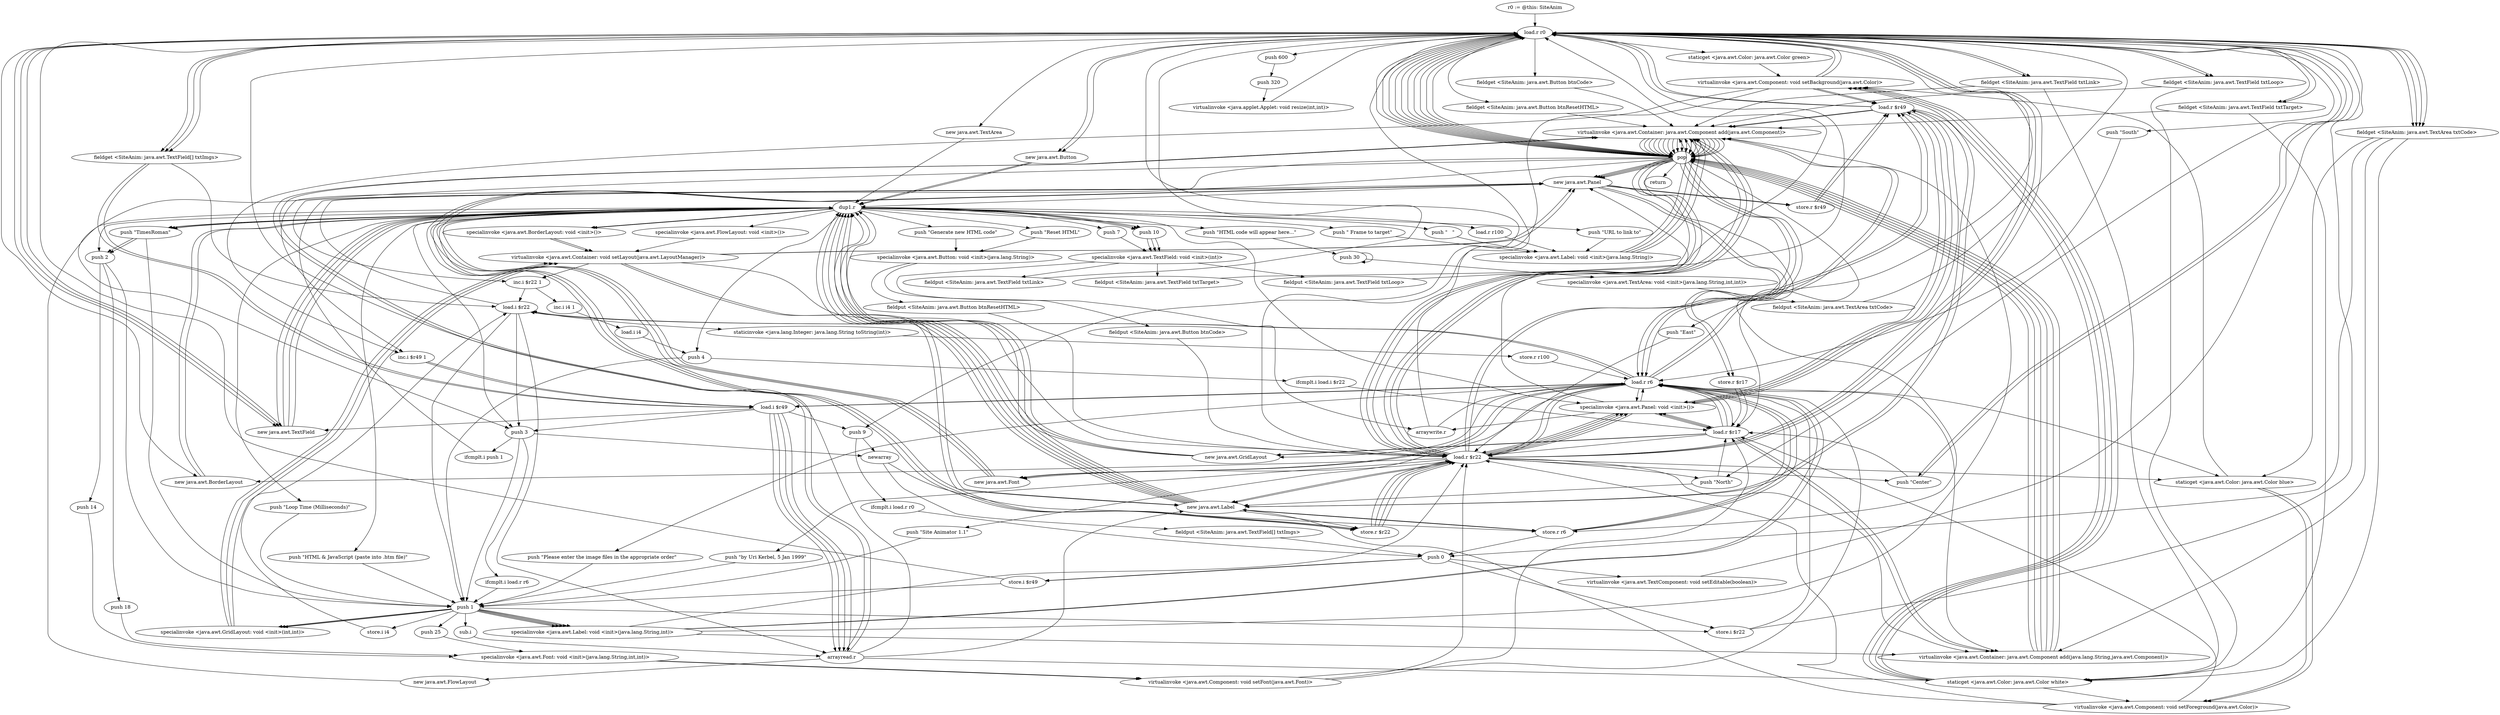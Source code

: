 digraph "" {
    "r0 := @this: SiteAnim"
    "load.r r0"
    "r0 := @this: SiteAnim"->"load.r r0";
    "push 600"
    "load.r r0"->"push 600";
    "push 320"
    "push 600"->"push 320";
    "virtualinvoke <java.applet.Applet: void resize(int,int)>"
    "push 320"->"virtualinvoke <java.applet.Applet: void resize(int,int)>";
    "virtualinvoke <java.applet.Applet: void resize(int,int)>"->"load.r r0";
    "staticget <java.awt.Color: java.awt.Color green>"
    "load.r r0"->"staticget <java.awt.Color: java.awt.Color green>";
    "virtualinvoke <java.awt.Component: void setBackground(java.awt.Color)>"
    "staticget <java.awt.Color: java.awt.Color green>"->"virtualinvoke <java.awt.Component: void setBackground(java.awt.Color)>";
    "virtualinvoke <java.awt.Component: void setBackground(java.awt.Color)>"->"load.r r0";
    "new java.awt.BorderLayout"
    "load.r r0"->"new java.awt.BorderLayout";
    "dup1.r"
    "new java.awt.BorderLayout"->"dup1.r";
    "specialinvoke <java.awt.BorderLayout: void <init>()>"
    "dup1.r"->"specialinvoke <java.awt.BorderLayout: void <init>()>";
    "virtualinvoke <java.awt.Container: void setLayout(java.awt.LayoutManager)>"
    "specialinvoke <java.awt.BorderLayout: void <init>()>"->"virtualinvoke <java.awt.Container: void setLayout(java.awt.LayoutManager)>";
    "new java.awt.Panel"
    "virtualinvoke <java.awt.Container: void setLayout(java.awt.LayoutManager)>"->"new java.awt.Panel";
    "store.r $r17"
    "new java.awt.Panel"->"store.r $r17";
    "load.r $r17"
    "store.r $r17"->"load.r $r17";
    "specialinvoke <java.awt.Panel: void <init>()>"
    "load.r $r17"->"specialinvoke <java.awt.Panel: void <init>()>";
    "specialinvoke <java.awt.Panel: void <init>()>"->"load.r $r17";
    "new java.awt.GridLayout"
    "load.r $r17"->"new java.awt.GridLayout";
    "new java.awt.GridLayout"->"dup1.r";
    "push 2"
    "dup1.r"->"push 2";
    "push 1"
    "push 2"->"push 1";
    "specialinvoke <java.awt.GridLayout: void <init>(int,int)>"
    "push 1"->"specialinvoke <java.awt.GridLayout: void <init>(int,int)>";
    "specialinvoke <java.awt.GridLayout: void <init>(int,int)>"->"virtualinvoke <java.awt.Container: void setLayout(java.awt.LayoutManager)>";
    "new java.awt.Label"
    "virtualinvoke <java.awt.Container: void setLayout(java.awt.LayoutManager)>"->"new java.awt.Label";
    "store.r r6"
    "new java.awt.Label"->"store.r r6";
    "load.r r6"
    "store.r r6"->"load.r r6";
    "push \"Site Animator 1.1\""
    "load.r r6"->"push \"Site Animator 1.1\"";
    "push \"Site Animator 1.1\""->"push 1";
    "specialinvoke <java.awt.Label: void <init>(java.lang.String,int)>"
    "push 1"->"specialinvoke <java.awt.Label: void <init>(java.lang.String,int)>";
    "specialinvoke <java.awt.Label: void <init>(java.lang.String,int)>"->"load.r r6";
    "new java.awt.Font"
    "load.r r6"->"new java.awt.Font";
    "new java.awt.Font"->"dup1.r";
    "push \"TimesRoman\""
    "dup1.r"->"push \"TimesRoman\"";
    "push \"TimesRoman\""->"push 1";
    "push 25"
    "push 1"->"push 25";
    "specialinvoke <java.awt.Font: void <init>(java.lang.String,int,int)>"
    "push 25"->"specialinvoke <java.awt.Font: void <init>(java.lang.String,int,int)>";
    "virtualinvoke <java.awt.Component: void setFont(java.awt.Font)>"
    "specialinvoke <java.awt.Font: void <init>(java.lang.String,int,int)>"->"virtualinvoke <java.awt.Component: void setFont(java.awt.Font)>";
    "virtualinvoke <java.awt.Component: void setFont(java.awt.Font)>"->"load.r r6";
    "staticget <java.awt.Color: java.awt.Color blue>"
    "load.r r6"->"staticget <java.awt.Color: java.awt.Color blue>";
    "virtualinvoke <java.awt.Component: void setForeground(java.awt.Color)>"
    "staticget <java.awt.Color: java.awt.Color blue>"->"virtualinvoke <java.awt.Component: void setForeground(java.awt.Color)>";
    "virtualinvoke <java.awt.Component: void setForeground(java.awt.Color)>"->"new java.awt.Label";
    "store.r $r22"
    "new java.awt.Label"->"store.r $r22";
    "load.r $r22"
    "store.r $r22"->"load.r $r22";
    "push \"by Uri Kerbel, 5 Jan 1999\""
    "load.r $r22"->"push \"by Uri Kerbel, 5 Jan 1999\"";
    "push \"by Uri Kerbel, 5 Jan 1999\""->"push 1";
    "push 1"->"specialinvoke <java.awt.Label: void <init>(java.lang.String,int)>";
    "specialinvoke <java.awt.Label: void <init>(java.lang.String,int)>"->"load.r $r22";
    "load.r $r22"->"new java.awt.Font";
    "new java.awt.Font"->"dup1.r";
    "dup1.r"->"push \"TimesRoman\"";
    "push \"TimesRoman\""->"push 2";
    "push 18"
    "push 2"->"push 18";
    "push 18"->"specialinvoke <java.awt.Font: void <init>(java.lang.String,int,int)>";
    "specialinvoke <java.awt.Font: void <init>(java.lang.String,int,int)>"->"virtualinvoke <java.awt.Component: void setFont(java.awt.Font)>";
    "virtualinvoke <java.awt.Component: void setFont(java.awt.Font)>"->"load.r $r22";
    "load.r $r22"->"staticget <java.awt.Color: java.awt.Color blue>";
    "staticget <java.awt.Color: java.awt.Color blue>"->"virtualinvoke <java.awt.Component: void setForeground(java.awt.Color)>";
    "virtualinvoke <java.awt.Component: void setForeground(java.awt.Color)>"->"load.r $r17";
    "load.r $r17"->"load.r r6";
    "virtualinvoke <java.awt.Container: java.awt.Component add(java.awt.Component)>"
    "load.r r6"->"virtualinvoke <java.awt.Container: java.awt.Component add(java.awt.Component)>";
    "pop"
    "virtualinvoke <java.awt.Container: java.awt.Component add(java.awt.Component)>"->"pop";
    "pop"->"load.r $r17";
    "load.r $r17"->"load.r $r22";
    "load.r $r22"->"virtualinvoke <java.awt.Container: java.awt.Component add(java.awt.Component)>";
    "virtualinvoke <java.awt.Container: java.awt.Component add(java.awt.Component)>"->"pop";
    "pop"->"load.r r0";
    "push \"North\""
    "load.r r0"->"push \"North\"";
    "push \"North\""->"load.r $r17";
    "virtualinvoke <java.awt.Container: java.awt.Component add(java.lang.String,java.awt.Component)>"
    "load.r $r17"->"virtualinvoke <java.awt.Container: java.awt.Component add(java.lang.String,java.awt.Component)>";
    "virtualinvoke <java.awt.Container: java.awt.Component add(java.lang.String,java.awt.Component)>"->"pop";
    "pop"->"new java.awt.Panel";
    "new java.awt.Panel"->"store.r $r17";
    "store.r $r17"->"load.r $r17";
    "load.r $r17"->"specialinvoke <java.awt.Panel: void <init>()>";
    "specialinvoke <java.awt.Panel: void <init>()>"->"load.r $r17";
    "load.r $r17"->"new java.awt.GridLayout";
    "new java.awt.GridLayout"->"dup1.r";
    "push 4"
    "dup1.r"->"push 4";
    "push 4"->"push 1";
    "push 1"->"specialinvoke <java.awt.GridLayout: void <init>(int,int)>";
    "specialinvoke <java.awt.GridLayout: void <init>(int,int)>"->"virtualinvoke <java.awt.Container: void setLayout(java.awt.LayoutManager)>";
    "virtualinvoke <java.awt.Container: void setLayout(java.awt.LayoutManager)>"->"new java.awt.Label";
    "new java.awt.Label"->"store.r r6";
    "store.r r6"->"load.r r6";
    "push \"Please enter the image files in the appropriate order\""
    "load.r r6"->"push \"Please enter the image files in the appropriate order\"";
    "push \"Please enter the image files in the appropriate order\""->"push 1";
    "push 1"->"specialinvoke <java.awt.Label: void <init>(java.lang.String,int)>";
    "specialinvoke <java.awt.Label: void <init>(java.lang.String,int)>"->"load.r r6";
    "load.r r6"->"new java.awt.Font";
    "new java.awt.Font"->"dup1.r";
    "dup1.r"->"push \"TimesRoman\"";
    "push \"TimesRoman\""->"push 2";
    "push 14"
    "push 2"->"push 14";
    "push 14"->"specialinvoke <java.awt.Font: void <init>(java.lang.String,int,int)>";
    "specialinvoke <java.awt.Font: void <init>(java.lang.String,int,int)>"->"virtualinvoke <java.awt.Component: void setFont(java.awt.Font)>";
    "virtualinvoke <java.awt.Component: void setFont(java.awt.Font)>"->"load.r $r17";
    "load.r $r17"->"load.r r6";
    "load.r r6"->"virtualinvoke <java.awt.Container: java.awt.Component add(java.awt.Component)>";
    "virtualinvoke <java.awt.Container: java.awt.Component add(java.awt.Component)>"->"pop";
    "push 3"
    "pop"->"push 3";
    "newarray"
    "push 3"->"newarray";
    "newarray"->"store.r r6";
    "push 0"
    "store.r r6"->"push 0";
    "store.i $r22"
    "push 0"->"store.i $r22";
    "store.i $r22"->"load.r r6";
    "load.i $r22"
    "load.r r6"->"load.i $r22";
    "load.i $r22"->"new java.awt.Panel";
    "new java.awt.Panel"->"dup1.r";
    "dup1.r"->"specialinvoke <java.awt.Panel: void <init>()>";
    "arraywrite.r"
    "specialinvoke <java.awt.Panel: void <init>()>"->"arraywrite.r";
    "arraywrite.r"->"load.r r6";
    "load.r r6"->"load.i $r22";
    "arrayread.r"
    "load.i $r22"->"arrayread.r";
    "new java.awt.FlowLayout"
    "arrayread.r"->"new java.awt.FlowLayout";
    "new java.awt.FlowLayout"->"dup1.r";
    "specialinvoke <java.awt.FlowLayout: void <init>()>"
    "dup1.r"->"specialinvoke <java.awt.FlowLayout: void <init>()>";
    "specialinvoke <java.awt.FlowLayout: void <init>()>"->"virtualinvoke <java.awt.Container: void setLayout(java.awt.LayoutManager)>";
    "inc.i $r22 1"
    "virtualinvoke <java.awt.Container: void setLayout(java.awt.LayoutManager)>"->"inc.i $r22 1";
    "inc.i $r22 1"->"load.i $r22";
    "load.i $r22"->"push 3";
    "ifcmplt.i load.r r6"
    "push 3"->"ifcmplt.i load.r r6";
    "ifcmplt.i load.r r6"->"push 1";
    "push 1"->"store.i $r22";
    "store.i $r22"->"load.r r0";
    "push 9"
    "load.r r0"->"push 9";
    "push 9"->"newarray";
    "fieldput <SiteAnim: java.awt.TextField[] txtImgs>"
    "newarray"->"fieldput <SiteAnim: java.awt.TextField[] txtImgs>";
    "fieldput <SiteAnim: java.awt.TextField[] txtImgs>"->"push 0";
    "store.i $r49"
    "push 0"->"store.i $r49";
    "store.i $r49"->"load.r r0";
    "fieldget <SiteAnim: java.awt.TextField[] txtImgs>"
    "load.r r0"->"fieldget <SiteAnim: java.awt.TextField[] txtImgs>";
    "load.i $r49"
    "fieldget <SiteAnim: java.awt.TextField[] txtImgs>"->"load.i $r49";
    "new java.awt.TextField"
    "load.i $r49"->"new java.awt.TextField";
    "new java.awt.TextField"->"dup1.r";
    "push 10"
    "dup1.r"->"push 10";
    "specialinvoke <java.awt.TextField: void <init>(int)>"
    "push 10"->"specialinvoke <java.awt.TextField: void <init>(int)>";
    "specialinvoke <java.awt.TextField: void <init>(int)>"->"arraywrite.r";
    "arraywrite.r"->"load.r r0";
    "load.r r0"->"fieldget <SiteAnim: java.awt.TextField[] txtImgs>";
    "fieldget <SiteAnim: java.awt.TextField[] txtImgs>"->"load.i $r49";
    "load.i $r49"->"arrayread.r";
    "staticget <java.awt.Color: java.awt.Color white>"
    "arrayread.r"->"staticget <java.awt.Color: java.awt.Color white>";
    "staticget <java.awt.Color: java.awt.Color white>"->"virtualinvoke <java.awt.Component: void setBackground(java.awt.Color)>";
    "inc.i $r49 1"
    "virtualinvoke <java.awt.Component: void setBackground(java.awt.Color)>"->"inc.i $r49 1";
    "inc.i $r49 1"->"load.i $r49";
    "load.i $r49"->"push 9";
    "ifcmplt.i load.r r0"
    "push 9"->"ifcmplt.i load.r r0";
    "ifcmplt.i load.r r0"->"push 0";
    "push 0"->"store.i $r49";
    "store.i $r49"->"push 1";
    "store.i i4"
    "push 1"->"store.i i4";
    "store.i i4"->"load.i $r22";
    "staticinvoke <java.lang.Integer: java.lang.String toString(int)>"
    "load.i $r22"->"staticinvoke <java.lang.Integer: java.lang.String toString(int)>";
    "store.r r100"
    "staticinvoke <java.lang.Integer: java.lang.String toString(int)>"->"store.r r100";
    "store.r r100"->"load.r r6";
    "load.r r6"->"load.i $r49";
    "load.i $r49"->"arrayread.r";
    "arrayread.r"->"new java.awt.Label";
    "new java.awt.Label"->"dup1.r";
    "load.r r100"
    "dup1.r"->"load.r r100";
    "specialinvoke <java.awt.Label: void <init>(java.lang.String)>"
    "load.r r100"->"specialinvoke <java.awt.Label: void <init>(java.lang.String)>";
    "specialinvoke <java.awt.Label: void <init>(java.lang.String)>"->"virtualinvoke <java.awt.Container: java.awt.Component add(java.awt.Component)>";
    "virtualinvoke <java.awt.Container: java.awt.Component add(java.awt.Component)>"->"pop";
    "pop"->"load.r r6";
    "load.r r6"->"load.i $r49";
    "load.i $r49"->"arrayread.r";
    "arrayread.r"->"load.r r0";
    "load.r r0"->"fieldget <SiteAnim: java.awt.TextField[] txtImgs>";
    "fieldget <SiteAnim: java.awt.TextField[] txtImgs>"->"load.i $r22";
    "load.i $r22"->"push 1";
    "sub.i"
    "push 1"->"sub.i";
    "sub.i"->"arrayread.r";
    "arrayread.r"->"virtualinvoke <java.awt.Container: java.awt.Component add(java.awt.Component)>";
    "virtualinvoke <java.awt.Container: java.awt.Component add(java.awt.Component)>"->"pop";
    "pop"->"inc.i $r22 1";
    "inc.i i4 1"
    "inc.i $r22 1"->"inc.i i4 1";
    "load.i i4"
    "inc.i i4 1"->"load.i i4";
    "load.i i4"->"push 4";
    "ifcmplt.i load.i $r22"
    "push 4"->"ifcmplt.i load.i $r22";
    "ifcmplt.i load.i $r22"->"load.r $r17";
    "load.r $r17"->"load.r r6";
    "load.r r6"->"load.i $r49";
    "load.i $r49"->"arrayread.r";
    "arrayread.r"->"virtualinvoke <java.awt.Container: java.awt.Component add(java.awt.Component)>";
    "virtualinvoke <java.awt.Container: java.awt.Component add(java.awt.Component)>"->"pop";
    "pop"->"inc.i $r49 1";
    "inc.i $r49 1"->"load.i $r49";
    "load.i $r49"->"push 3";
    "ifcmplt.i push 1"
    "push 3"->"ifcmplt.i push 1";
    "ifcmplt.i push 1"->"new java.awt.Panel";
    "new java.awt.Panel"->"store.r r6";
    "store.r r6"->"load.r r6";
    "load.r r6"->"specialinvoke <java.awt.Panel: void <init>()>";
    "specialinvoke <java.awt.Panel: void <init>()>"->"load.r r6";
    "load.r r6"->"new java.awt.GridLayout";
    "new java.awt.GridLayout"->"dup1.r";
    "dup1.r"->"push 3";
    "push 3"->"push 1";
    "push 1"->"specialinvoke <java.awt.GridLayout: void <init>(int,int)>";
    "specialinvoke <java.awt.GridLayout: void <init>(int,int)>"->"virtualinvoke <java.awt.Container: void setLayout(java.awt.LayoutManager)>";
    "virtualinvoke <java.awt.Container: void setLayout(java.awt.LayoutManager)>"->"new java.awt.Panel";
    "new java.awt.Panel"->"store.r $r22";
    "store.r $r22"->"load.r $r22";
    "load.r $r22"->"specialinvoke <java.awt.Panel: void <init>()>";
    "specialinvoke <java.awt.Panel: void <init>()>"->"new java.awt.Panel";
    "store.r $r49"
    "new java.awt.Panel"->"store.r $r49";
    "load.r $r49"
    "store.r $r49"->"load.r $r49";
    "load.r $r49"->"specialinvoke <java.awt.Panel: void <init>()>";
    "specialinvoke <java.awt.Panel: void <init>()>"->"load.r $r49";
    "load.r $r49"->"new java.awt.Label";
    "new java.awt.Label"->"dup1.r";
    "push \"URL to link to\""
    "dup1.r"->"push \"URL to link to\"";
    "push \"URL to link to\""->"specialinvoke <java.awt.Label: void <init>(java.lang.String)>";
    "specialinvoke <java.awt.Label: void <init>(java.lang.String)>"->"virtualinvoke <java.awt.Container: java.awt.Component add(java.awt.Component)>";
    "virtualinvoke <java.awt.Container: java.awt.Component add(java.awt.Component)>"->"pop";
    "pop"->"load.r r0";
    "load.r r0"->"new java.awt.TextField";
    "new java.awt.TextField"->"dup1.r";
    "dup1.r"->"push 10";
    "push 10"->"specialinvoke <java.awt.TextField: void <init>(int)>";
    "fieldput <SiteAnim: java.awt.TextField txtLink>"
    "specialinvoke <java.awt.TextField: void <init>(int)>"->"fieldput <SiteAnim: java.awt.TextField txtLink>";
    "fieldput <SiteAnim: java.awt.TextField txtLink>"->"load.r r0";
    "fieldget <SiteAnim: java.awt.TextField txtLink>"
    "load.r r0"->"fieldget <SiteAnim: java.awt.TextField txtLink>";
    "fieldget <SiteAnim: java.awt.TextField txtLink>"->"staticget <java.awt.Color: java.awt.Color white>";
    "staticget <java.awt.Color: java.awt.Color white>"->"virtualinvoke <java.awt.Component: void setBackground(java.awt.Color)>";
    "virtualinvoke <java.awt.Component: void setBackground(java.awt.Color)>"->"load.r $r49";
    "load.r $r49"->"load.r r0";
    "load.r r0"->"fieldget <SiteAnim: java.awt.TextField txtLink>";
    "fieldget <SiteAnim: java.awt.TextField txtLink>"->"virtualinvoke <java.awt.Container: java.awt.Component add(java.awt.Component)>";
    "virtualinvoke <java.awt.Container: java.awt.Component add(java.awt.Component)>"->"pop";
    "pop"->"load.r $r22";
    "load.r $r22"->"load.r $r49";
    "load.r $r49"->"virtualinvoke <java.awt.Container: java.awt.Component add(java.awt.Component)>";
    "virtualinvoke <java.awt.Container: java.awt.Component add(java.awt.Component)>"->"pop";
    "pop"->"new java.awt.Panel";
    "new java.awt.Panel"->"store.r $r49";
    "store.r $r49"->"load.r $r49";
    "load.r $r49"->"specialinvoke <java.awt.Panel: void <init>()>";
    "specialinvoke <java.awt.Panel: void <init>()>"->"load.r $r49";
    "load.r $r49"->"new java.awt.Label";
    "new java.awt.Label"->"dup1.r";
    "push \" Frame to target\""
    "dup1.r"->"push \" Frame to target\"";
    "push \" Frame to target\""->"specialinvoke <java.awt.Label: void <init>(java.lang.String)>";
    "specialinvoke <java.awt.Label: void <init>(java.lang.String)>"->"virtualinvoke <java.awt.Container: java.awt.Component add(java.awt.Component)>";
    "virtualinvoke <java.awt.Container: java.awt.Component add(java.awt.Component)>"->"pop";
    "pop"->"load.r r0";
    "load.r r0"->"new java.awt.TextField";
    "new java.awt.TextField"->"dup1.r";
    "dup1.r"->"push 10";
    "push 10"->"specialinvoke <java.awt.TextField: void <init>(int)>";
    "fieldput <SiteAnim: java.awt.TextField txtTarget>"
    "specialinvoke <java.awt.TextField: void <init>(int)>"->"fieldput <SiteAnim: java.awt.TextField txtTarget>";
    "fieldput <SiteAnim: java.awt.TextField txtTarget>"->"load.r r0";
    "fieldget <SiteAnim: java.awt.TextField txtTarget>"
    "load.r r0"->"fieldget <SiteAnim: java.awt.TextField txtTarget>";
    "fieldget <SiteAnim: java.awt.TextField txtTarget>"->"staticget <java.awt.Color: java.awt.Color white>";
    "staticget <java.awt.Color: java.awt.Color white>"->"virtualinvoke <java.awt.Component: void setBackground(java.awt.Color)>";
    "virtualinvoke <java.awt.Component: void setBackground(java.awt.Color)>"->"load.r $r49";
    "load.r $r49"->"load.r r0";
    "load.r r0"->"fieldget <SiteAnim: java.awt.TextField txtTarget>";
    "fieldget <SiteAnim: java.awt.TextField txtTarget>"->"virtualinvoke <java.awt.Container: java.awt.Component add(java.awt.Component)>";
    "virtualinvoke <java.awt.Container: java.awt.Component add(java.awt.Component)>"->"pop";
    "pop"->"load.r $r22";
    "load.r $r22"->"load.r $r49";
    "load.r $r49"->"virtualinvoke <java.awt.Container: java.awt.Component add(java.awt.Component)>";
    "virtualinvoke <java.awt.Container: java.awt.Component add(java.awt.Component)>"->"pop";
    "pop"->"load.r r6";
    "load.r r6"->"load.r $r22";
    "load.r $r22"->"virtualinvoke <java.awt.Container: java.awt.Component add(java.awt.Component)>";
    "virtualinvoke <java.awt.Container: java.awt.Component add(java.awt.Component)>"->"pop";
    "pop"->"new java.awt.Panel";
    "new java.awt.Panel"->"store.r $r22";
    "store.r $r22"->"load.r $r22";
    "load.r $r22"->"specialinvoke <java.awt.Panel: void <init>()>";
    "specialinvoke <java.awt.Panel: void <init>()>"->"load.r $r22";
    "load.r $r22"->"new java.awt.Label";
    "new java.awt.Label"->"dup1.r";
    "push \"Loop Time (Milliseconds)\""
    "dup1.r"->"push \"Loop Time (Milliseconds)\"";
    "push \"Loop Time (Milliseconds)\""->"push 1";
    "push 1"->"specialinvoke <java.awt.Label: void <init>(java.lang.String,int)>";
    "specialinvoke <java.awt.Label: void <init>(java.lang.String,int)>"->"virtualinvoke <java.awt.Container: java.awt.Component add(java.awt.Component)>";
    "virtualinvoke <java.awt.Container: java.awt.Component add(java.awt.Component)>"->"pop";
    "pop"->"load.r r0";
    "load.r r0"->"new java.awt.TextField";
    "new java.awt.TextField"->"dup1.r";
    "push 7"
    "dup1.r"->"push 7";
    "push 7"->"specialinvoke <java.awt.TextField: void <init>(int)>";
    "fieldput <SiteAnim: java.awt.TextField txtLoop>"
    "specialinvoke <java.awt.TextField: void <init>(int)>"->"fieldput <SiteAnim: java.awt.TextField txtLoop>";
    "fieldput <SiteAnim: java.awt.TextField txtLoop>"->"load.r r0";
    "fieldget <SiteAnim: java.awt.TextField txtLoop>"
    "load.r r0"->"fieldget <SiteAnim: java.awt.TextField txtLoop>";
    "fieldget <SiteAnim: java.awt.TextField txtLoop>"->"staticget <java.awt.Color: java.awt.Color white>";
    "staticget <java.awt.Color: java.awt.Color white>"->"virtualinvoke <java.awt.Component: void setBackground(java.awt.Color)>";
    "virtualinvoke <java.awt.Component: void setBackground(java.awt.Color)>"->"load.r $r22";
    "load.r $r22"->"load.r r0";
    "load.r r0"->"fieldget <SiteAnim: java.awt.TextField txtLoop>";
    "fieldget <SiteAnim: java.awt.TextField txtLoop>"->"virtualinvoke <java.awt.Container: java.awt.Component add(java.awt.Component)>";
    "virtualinvoke <java.awt.Container: java.awt.Component add(java.awt.Component)>"->"pop";
    "pop"->"load.r $r22";
    "load.r $r22"->"new java.awt.Label";
    "new java.awt.Label"->"dup1.r";
    "push \"   \""
    "dup1.r"->"push \"   \"";
    "push \"   \""->"specialinvoke <java.awt.Label: void <init>(java.lang.String)>";
    "specialinvoke <java.awt.Label: void <init>(java.lang.String)>"->"virtualinvoke <java.awt.Container: java.awt.Component add(java.awt.Component)>";
    "virtualinvoke <java.awt.Container: java.awt.Component add(java.awt.Component)>"->"pop";
    "pop"->"load.r r0";
    "new java.awt.Button"
    "load.r r0"->"new java.awt.Button";
    "new java.awt.Button"->"dup1.r";
    "push \"Reset HTML\""
    "dup1.r"->"push \"Reset HTML\"";
    "specialinvoke <java.awt.Button: void <init>(java.lang.String)>"
    "push \"Reset HTML\""->"specialinvoke <java.awt.Button: void <init>(java.lang.String)>";
    "fieldput <SiteAnim: java.awt.Button btnResetHTML>"
    "specialinvoke <java.awt.Button: void <init>(java.lang.String)>"->"fieldput <SiteAnim: java.awt.Button btnResetHTML>";
    "fieldput <SiteAnim: java.awt.Button btnResetHTML>"->"load.r $r22";
    "load.r $r22"->"load.r r0";
    "fieldget <SiteAnim: java.awt.Button btnResetHTML>"
    "load.r r0"->"fieldget <SiteAnim: java.awt.Button btnResetHTML>";
    "fieldget <SiteAnim: java.awt.Button btnResetHTML>"->"virtualinvoke <java.awt.Container: java.awt.Component add(java.awt.Component)>";
    "virtualinvoke <java.awt.Container: java.awt.Component add(java.awt.Component)>"->"pop";
    "pop"->"load.r r0";
    "load.r r0"->"new java.awt.Button";
    "new java.awt.Button"->"dup1.r";
    "push \"Generate new HTML code\""
    "dup1.r"->"push \"Generate new HTML code\"";
    "push \"Generate new HTML code\""->"specialinvoke <java.awt.Button: void <init>(java.lang.String)>";
    "fieldput <SiteAnim: java.awt.Button btnCode>"
    "specialinvoke <java.awt.Button: void <init>(java.lang.String)>"->"fieldput <SiteAnim: java.awt.Button btnCode>";
    "fieldput <SiteAnim: java.awt.Button btnCode>"->"load.r $r22";
    "load.r $r22"->"load.r r0";
    "fieldget <SiteAnim: java.awt.Button btnCode>"
    "load.r r0"->"fieldget <SiteAnim: java.awt.Button btnCode>";
    "fieldget <SiteAnim: java.awt.Button btnCode>"->"virtualinvoke <java.awt.Container: java.awt.Component add(java.awt.Component)>";
    "virtualinvoke <java.awt.Container: java.awt.Component add(java.awt.Component)>"->"pop";
    "pop"->"load.r r6";
    "load.r r6"->"load.r $r22";
    "load.r $r22"->"virtualinvoke <java.awt.Container: java.awt.Component add(java.awt.Component)>";
    "virtualinvoke <java.awt.Container: java.awt.Component add(java.awt.Component)>"->"pop";
    "pop"->"new java.awt.Panel";
    "new java.awt.Panel"->"store.r $r22";
    "store.r $r22"->"load.r $r22";
    "load.r $r22"->"specialinvoke <java.awt.Panel: void <init>()>";
    "specialinvoke <java.awt.Panel: void <init>()>"->"load.r $r22";
    "load.r $r22"->"new java.awt.BorderLayout";
    "new java.awt.BorderLayout"->"dup1.r";
    "dup1.r"->"specialinvoke <java.awt.BorderLayout: void <init>()>";
    "specialinvoke <java.awt.BorderLayout: void <init>()>"->"virtualinvoke <java.awt.Container: void setLayout(java.awt.LayoutManager)>";
    "virtualinvoke <java.awt.Container: void setLayout(java.awt.LayoutManager)>"->"load.r $r22";
    "load.r $r22"->"push \"North\"";
    "push \"North\""->"new java.awt.Label";
    "new java.awt.Label"->"dup1.r";
    "push \"HTML & JavaScript (paste into .htm file)\""
    "dup1.r"->"push \"HTML & JavaScript (paste into .htm file)\"";
    "push \"HTML & JavaScript (paste into .htm file)\""->"push 1";
    "push 1"->"specialinvoke <java.awt.Label: void <init>(java.lang.String,int)>";
    "specialinvoke <java.awt.Label: void <init>(java.lang.String,int)>"->"virtualinvoke <java.awt.Container: java.awt.Component add(java.lang.String,java.awt.Component)>";
    "virtualinvoke <java.awt.Container: java.awt.Component add(java.lang.String,java.awt.Component)>"->"pop";
    "pop"->"load.r r0";
    "new java.awt.TextArea"
    "load.r r0"->"new java.awt.TextArea";
    "new java.awt.TextArea"->"dup1.r";
    "push \"HTML code will appear here...\""
    "dup1.r"->"push \"HTML code will appear here...\"";
    "push 30"
    "push \"HTML code will appear here...\""->"push 30";
    "push 30"->"push 30";
    "specialinvoke <java.awt.TextArea: void <init>(java.lang.String,int,int)>"
    "push 30"->"specialinvoke <java.awt.TextArea: void <init>(java.lang.String,int,int)>";
    "fieldput <SiteAnim: java.awt.TextArea txtCode>"
    "specialinvoke <java.awt.TextArea: void <init>(java.lang.String,int,int)>"->"fieldput <SiteAnim: java.awt.TextArea txtCode>";
    "fieldput <SiteAnim: java.awt.TextArea txtCode>"->"load.r r0";
    "fieldget <SiteAnim: java.awt.TextArea txtCode>"
    "load.r r0"->"fieldget <SiteAnim: java.awt.TextArea txtCode>";
    "fieldget <SiteAnim: java.awt.TextArea txtCode>"->"staticget <java.awt.Color: java.awt.Color blue>";
    "staticget <java.awt.Color: java.awt.Color blue>"->"virtualinvoke <java.awt.Component: void setBackground(java.awt.Color)>";
    "virtualinvoke <java.awt.Component: void setBackground(java.awt.Color)>"->"load.r r0";
    "load.r r0"->"fieldget <SiteAnim: java.awt.TextArea txtCode>";
    "fieldget <SiteAnim: java.awt.TextArea txtCode>"->"staticget <java.awt.Color: java.awt.Color white>";
    "staticget <java.awt.Color: java.awt.Color white>"->"virtualinvoke <java.awt.Component: void setForeground(java.awt.Color)>";
    "virtualinvoke <java.awt.Component: void setForeground(java.awt.Color)>"->"load.r $r22";
    "push \"Center\""
    "load.r $r22"->"push \"Center\"";
    "push \"Center\""->"load.r r0";
    "load.r r0"->"fieldget <SiteAnim: java.awt.TextArea txtCode>";
    "fieldget <SiteAnim: java.awt.TextArea txtCode>"->"virtualinvoke <java.awt.Container: java.awt.Component add(java.lang.String,java.awt.Component)>";
    "virtualinvoke <java.awt.Container: java.awt.Component add(java.lang.String,java.awt.Component)>"->"pop";
    "pop"->"load.r r0";
    "load.r r0"->"fieldget <SiteAnim: java.awt.TextArea txtCode>";
    "fieldget <SiteAnim: java.awt.TextArea txtCode>"->"push 0";
    "virtualinvoke <java.awt.TextComponent: void setEditable(boolean)>"
    "push 0"->"virtualinvoke <java.awt.TextComponent: void setEditable(boolean)>";
    "virtualinvoke <java.awt.TextComponent: void setEditable(boolean)>"->"load.r r0";
    "load.r r0"->"push \"Center\"";
    "push \"Center\""->"load.r $r17";
    "load.r $r17"->"virtualinvoke <java.awt.Container: java.awt.Component add(java.lang.String,java.awt.Component)>";
    "virtualinvoke <java.awt.Container: java.awt.Component add(java.lang.String,java.awt.Component)>"->"pop";
    "pop"->"load.r r0";
    "push \"South\""
    "load.r r0"->"push \"South\"";
    "push \"South\""->"load.r r6";
    "load.r r6"->"virtualinvoke <java.awt.Container: java.awt.Component add(java.lang.String,java.awt.Component)>";
    "virtualinvoke <java.awt.Container: java.awt.Component add(java.lang.String,java.awt.Component)>"->"pop";
    "pop"->"load.r r0";
    "push \"East\""
    "load.r r0"->"push \"East\"";
    "push \"East\""->"load.r $r22";
    "load.r $r22"->"virtualinvoke <java.awt.Container: java.awt.Component add(java.lang.String,java.awt.Component)>";
    "virtualinvoke <java.awt.Container: java.awt.Component add(java.lang.String,java.awt.Component)>"->"pop";
    "return"
    "pop"->"return";
}
